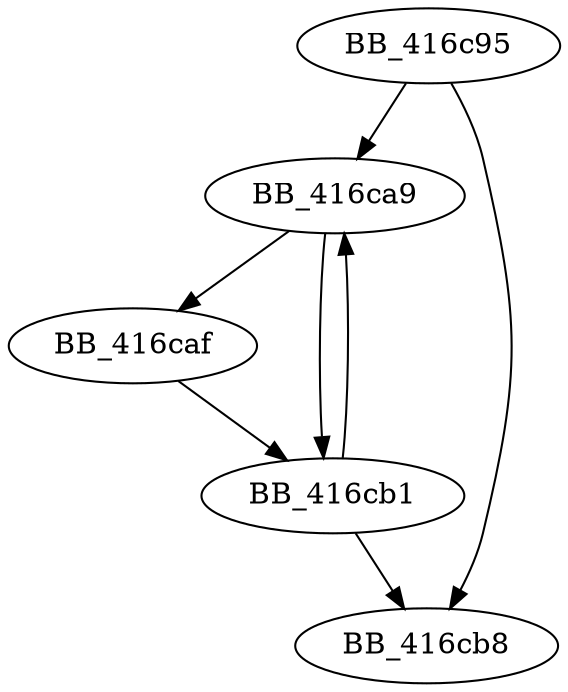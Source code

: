 DiGraph sub_416C95{
BB_416c95->BB_416ca9
BB_416c95->BB_416cb8
BB_416ca9->BB_416caf
BB_416ca9->BB_416cb1
BB_416caf->BB_416cb1
BB_416cb1->BB_416ca9
BB_416cb1->BB_416cb8
}
